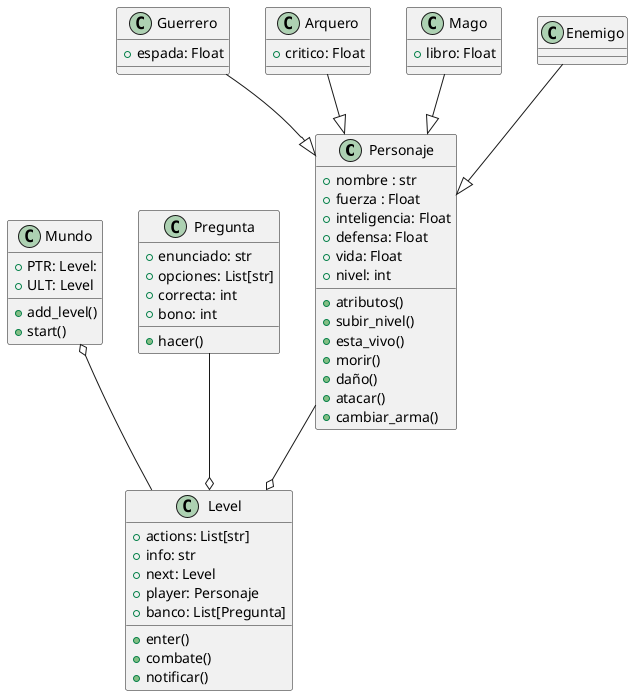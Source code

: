 
@startuml
top to bottom direction
class Personaje{
+nombre : str
+fuerza : Float 
+inteligencia: Float
+defensa: Float
+vida: Float 
+nivel: int
+atributos()
+subir_nivel()
+esta_vivo()
+morir()
+daño()
+atacar()
+ cambiar_arma()
}
class Guerrero{
+ espada: Float
}
class Arquero{
+ critico: Float
}
class Mago{
+libro: Float
}
class Mundo{
+PTR: Level:
+ULT: Level
+add_level()
+start()
}
class Level{
+ actions: List[str]
+ info: str
+ next: Level
+ player: Personaje
+ banco: List[Pregunta]
+ enter()
+ combate()
+ notificar()
}
class Enemigo{
}
class Pregunta{
+ enunciado: str
+opciones: List[str]
+correcta: int
+bono: int
+hacer()
}
Mundo o-- Level
Guerrero --|> Personaje
Enemigo --|> Personaje
Mago --|> Personaje
Arquero --|> Personaje
Personaje--o Level
Pregunta --o Level
@enduml
